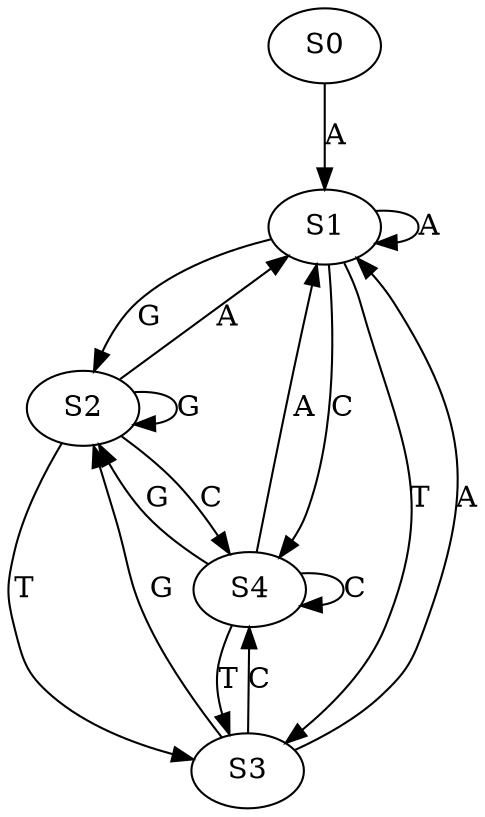 strict digraph  {
	S0 -> S1 [ label = A ];
	S1 -> S2 [ label = G ];
	S1 -> S3 [ label = T ];
	S1 -> S1 [ label = A ];
	S1 -> S4 [ label = C ];
	S2 -> S3 [ label = T ];
	S2 -> S1 [ label = A ];
	S2 -> S2 [ label = G ];
	S2 -> S4 [ label = C ];
	S3 -> S1 [ label = A ];
	S3 -> S2 [ label = G ];
	S3 -> S4 [ label = C ];
	S4 -> S3 [ label = T ];
	S4 -> S1 [ label = A ];
	S4 -> S4 [ label = C ];
	S4 -> S2 [ label = G ];
}
